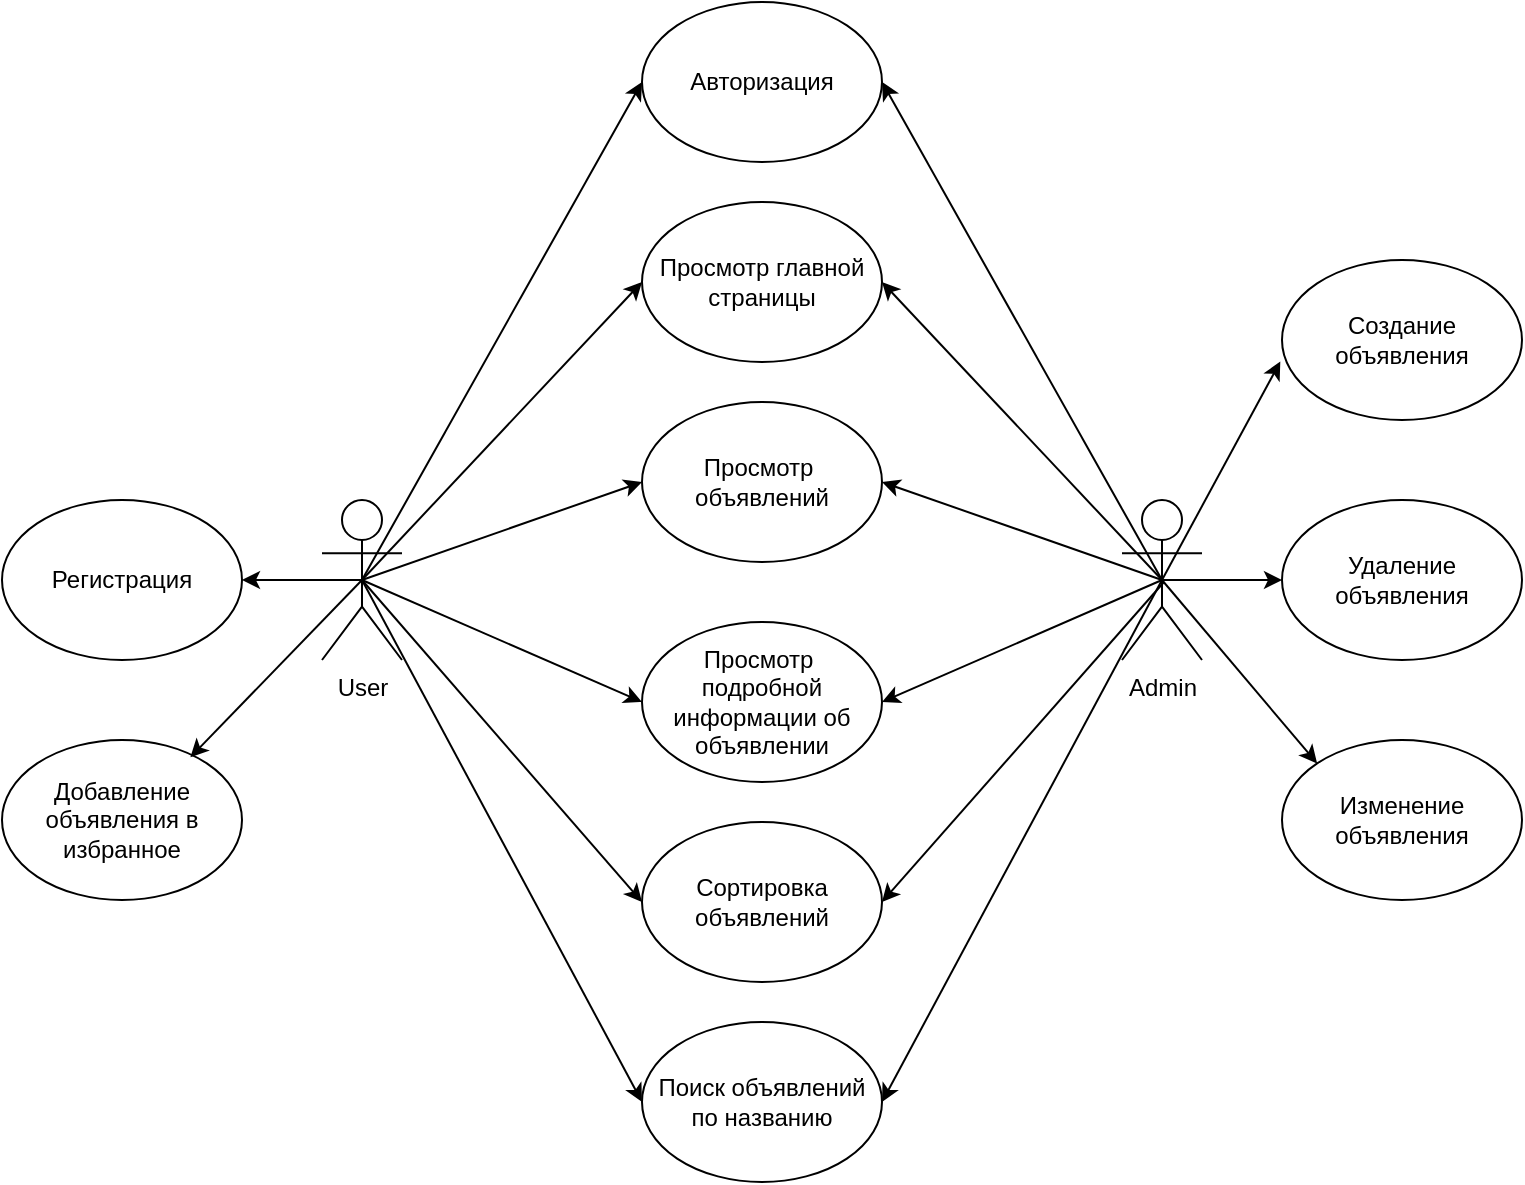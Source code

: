 <mxfile version="14.7.0" type="github">
  <diagram name="Page-1" id="e7e014a7-5840-1c2e-5031-d8a46d1fe8dd">
    <mxGraphModel dx="1185" dy="635" grid="0" gridSize="10" guides="1" tooltips="1" connect="1" arrows="1" fold="1" page="1" pageScale="1" pageWidth="1169" pageHeight="826" background="#FFFFFF" math="0" shadow="0">
      <root>
        <mxCell id="0" />
        <mxCell id="1" parent="0" />
        <mxCell id="R7esfnajXAWrdQgtue4j-41" value="User" style="shape=umlActor;verticalLabelPosition=bottom;verticalAlign=top;html=1;outlineConnect=0;" vertex="1" parent="1">
          <mxGeometry x="319" y="299" width="40" height="80" as="geometry" />
        </mxCell>
        <mxCell id="R7esfnajXAWrdQgtue4j-42" value="Admin&lt;br&gt;" style="shape=umlActor;verticalLabelPosition=bottom;verticalAlign=top;html=1;outlineConnect=0;" vertex="1" parent="1">
          <mxGeometry x="719" y="299" width="40" height="80" as="geometry" />
        </mxCell>
        <mxCell id="R7esfnajXAWrdQgtue4j-43" value="Авторизация" style="ellipse;whiteSpace=wrap;html=1;" vertex="1" parent="1">
          <mxGeometry x="479" y="50" width="120" height="80" as="geometry" />
        </mxCell>
        <mxCell id="R7esfnajXAWrdQgtue4j-44" value="Регистрация" style="ellipse;whiteSpace=wrap;html=1;" vertex="1" parent="1">
          <mxGeometry x="159" y="299" width="120" height="80" as="geometry" />
        </mxCell>
        <mxCell id="R7esfnajXAWrdQgtue4j-49" value="Просмотр главной страницы" style="ellipse;whiteSpace=wrap;html=1;" vertex="1" parent="1">
          <mxGeometry x="479" y="150" width="120" height="80" as="geometry" />
        </mxCell>
        <mxCell id="R7esfnajXAWrdQgtue4j-51" value="" style="endArrow=classic;html=1;exitX=0.5;exitY=0.5;exitDx=0;exitDy=0;exitPerimeter=0;entryX=1;entryY=0.5;entryDx=0;entryDy=0;" edge="1" parent="1" source="R7esfnajXAWrdQgtue4j-41" target="R7esfnajXAWrdQgtue4j-44">
          <mxGeometry width="50" height="50" relative="1" as="geometry">
            <mxPoint x="559" y="269" as="sourcePoint" />
            <mxPoint x="609" y="219" as="targetPoint" />
          </mxGeometry>
        </mxCell>
        <mxCell id="R7esfnajXAWrdQgtue4j-52" value="" style="endArrow=classic;html=1;entryX=0;entryY=0.5;entryDx=0;entryDy=0;exitX=0.5;exitY=0.5;exitDx=0;exitDy=0;exitPerimeter=0;" edge="1" parent="1" source="R7esfnajXAWrdQgtue4j-41" target="R7esfnajXAWrdQgtue4j-43">
          <mxGeometry width="50" height="50" relative="1" as="geometry">
            <mxPoint x="559" y="269" as="sourcePoint" />
            <mxPoint x="609" y="219" as="targetPoint" />
          </mxGeometry>
        </mxCell>
        <mxCell id="R7esfnajXAWrdQgtue4j-53" value="" style="endArrow=classic;html=1;entryX=1;entryY=0.5;entryDx=0;entryDy=0;exitX=0.5;exitY=0.5;exitDx=0;exitDy=0;exitPerimeter=0;" edge="1" parent="1" source="R7esfnajXAWrdQgtue4j-42" target="R7esfnajXAWrdQgtue4j-43">
          <mxGeometry width="50" height="50" relative="1" as="geometry">
            <mxPoint x="559" y="269" as="sourcePoint" />
            <mxPoint x="609" y="219" as="targetPoint" />
          </mxGeometry>
        </mxCell>
        <mxCell id="R7esfnajXAWrdQgtue4j-54" value="" style="endArrow=classic;html=1;exitX=0.5;exitY=0.5;exitDx=0;exitDy=0;exitPerimeter=0;entryX=1;entryY=0.5;entryDx=0;entryDy=0;" edge="1" parent="1" source="R7esfnajXAWrdQgtue4j-42" target="R7esfnajXAWrdQgtue4j-49">
          <mxGeometry width="50" height="50" relative="1" as="geometry">
            <mxPoint x="559" y="389" as="sourcePoint" />
            <mxPoint x="459" y="419" as="targetPoint" />
          </mxGeometry>
        </mxCell>
        <mxCell id="R7esfnajXAWrdQgtue4j-55" value="" style="endArrow=classic;html=1;exitX=0.5;exitY=0.5;exitDx=0;exitDy=0;exitPerimeter=0;entryX=0;entryY=0.5;entryDx=0;entryDy=0;" edge="1" parent="1" source="R7esfnajXAWrdQgtue4j-41" target="R7esfnajXAWrdQgtue4j-49">
          <mxGeometry width="50" height="50" relative="1" as="geometry">
            <mxPoint x="559" y="389" as="sourcePoint" />
            <mxPoint x="539" y="419" as="targetPoint" />
          </mxGeometry>
        </mxCell>
        <mxCell id="R7esfnajXAWrdQgtue4j-56" value="Просмотр&amp;nbsp; объявлений" style="ellipse;whiteSpace=wrap;html=1;" vertex="1" parent="1">
          <mxGeometry x="479" y="250" width="120" height="80" as="geometry" />
        </mxCell>
        <mxCell id="R7esfnajXAWrdQgtue4j-57" value="" style="endArrow=classic;html=1;entryX=0;entryY=0.5;entryDx=0;entryDy=0;" edge="1" parent="1" target="R7esfnajXAWrdQgtue4j-56">
          <mxGeometry width="50" height="50" relative="1" as="geometry">
            <mxPoint x="339" y="339" as="sourcePoint" />
            <mxPoint x="509" y="349" as="targetPoint" />
          </mxGeometry>
        </mxCell>
        <mxCell id="R7esfnajXAWrdQgtue4j-58" value="" style="endArrow=classic;html=1;entryX=1;entryY=0.5;entryDx=0;entryDy=0;exitX=0.5;exitY=0.5;exitDx=0;exitDy=0;exitPerimeter=0;" edge="1" parent="1" source="R7esfnajXAWrdQgtue4j-42" target="R7esfnajXAWrdQgtue4j-56">
          <mxGeometry width="50" height="50" relative="1" as="geometry">
            <mxPoint x="349" y="349.0" as="sourcePoint" />
            <mxPoint x="489" y="389.0" as="targetPoint" />
          </mxGeometry>
        </mxCell>
        <mxCell id="R7esfnajXAWrdQgtue4j-59" value="Просмотр&amp;nbsp; подробной информации об объявлении" style="ellipse;whiteSpace=wrap;html=1;" vertex="1" parent="1">
          <mxGeometry x="479" y="360" width="120" height="80" as="geometry" />
        </mxCell>
        <mxCell id="R7esfnajXAWrdQgtue4j-60" value="" style="endArrow=classic;html=1;entryX=0;entryY=0.5;entryDx=0;entryDy=0;" edge="1" parent="1" target="R7esfnajXAWrdQgtue4j-59">
          <mxGeometry width="50" height="50" relative="1" as="geometry">
            <mxPoint x="339" y="339" as="sourcePoint" />
            <mxPoint x="509" y="329" as="targetPoint" />
          </mxGeometry>
        </mxCell>
        <mxCell id="R7esfnajXAWrdQgtue4j-61" value="" style="endArrow=classic;html=1;entryX=1;entryY=0.5;entryDx=0;entryDy=0;exitX=0.5;exitY=0.5;exitDx=0;exitDy=0;exitPerimeter=0;" edge="1" parent="1" source="R7esfnajXAWrdQgtue4j-42" target="R7esfnajXAWrdQgtue4j-59">
          <mxGeometry width="50" height="50" relative="1" as="geometry">
            <mxPoint x="349" y="349.0" as="sourcePoint" />
            <mxPoint x="489" y="509" as="targetPoint" />
          </mxGeometry>
        </mxCell>
        <mxCell id="R7esfnajXAWrdQgtue4j-62" value="Добавление объявления в избранное" style="ellipse;whiteSpace=wrap;html=1;" vertex="1" parent="1">
          <mxGeometry x="159" y="419" width="120" height="80" as="geometry" />
        </mxCell>
        <mxCell id="R7esfnajXAWrdQgtue4j-63" value="" style="endArrow=classic;html=1;entryX=0.785;entryY=0.108;entryDx=0;entryDy=0;entryPerimeter=0;" edge="1" parent="1" target="R7esfnajXAWrdQgtue4j-62">
          <mxGeometry width="50" height="50" relative="1" as="geometry">
            <mxPoint x="339" y="339" as="sourcePoint" />
            <mxPoint x="499" y="419" as="targetPoint" />
          </mxGeometry>
        </mxCell>
        <mxCell id="R7esfnajXAWrdQgtue4j-64" value="Изменение объявления" style="ellipse;whiteSpace=wrap;html=1;" vertex="1" parent="1">
          <mxGeometry x="799" y="419" width="120" height="80" as="geometry" />
        </mxCell>
        <mxCell id="R7esfnajXAWrdQgtue4j-65" value="" style="endArrow=classic;html=1;entryX=0;entryY=0;entryDx=0;entryDy=0;exitX=0.5;exitY=0.5;exitDx=0;exitDy=0;exitPerimeter=0;" edge="1" parent="1" source="R7esfnajXAWrdQgtue4j-42" target="R7esfnajXAWrdQgtue4j-64">
          <mxGeometry width="50" height="50" relative="1" as="geometry">
            <mxPoint x="579" y="399" as="sourcePoint" />
            <mxPoint x="629" y="349" as="targetPoint" />
          </mxGeometry>
        </mxCell>
        <mxCell id="R7esfnajXAWrdQgtue4j-66" value="Удаление объявления" style="ellipse;whiteSpace=wrap;html=1;" vertex="1" parent="1">
          <mxGeometry x="799" y="299" width="120" height="80" as="geometry" />
        </mxCell>
        <mxCell id="R7esfnajXAWrdQgtue4j-67" value="" style="endArrow=classic;html=1;entryX=0;entryY=0.5;entryDx=0;entryDy=0;" edge="1" parent="1" target="R7esfnajXAWrdQgtue4j-66">
          <mxGeometry width="50" height="50" relative="1" as="geometry">
            <mxPoint x="739" y="339" as="sourcePoint" />
            <mxPoint x="819" y="219" as="targetPoint" />
          </mxGeometry>
        </mxCell>
        <mxCell id="R7esfnajXAWrdQgtue4j-68" value="Создание объявления" style="ellipse;whiteSpace=wrap;html=1;" vertex="1" parent="1">
          <mxGeometry x="799" y="179" width="120" height="80" as="geometry" />
        </mxCell>
        <mxCell id="R7esfnajXAWrdQgtue4j-69" value="" style="endArrow=classic;html=1;entryX=-0.007;entryY=0.635;entryDx=0;entryDy=0;entryPerimeter=0;exitX=0.5;exitY=0.5;exitDx=0;exitDy=0;exitPerimeter=0;" edge="1" parent="1" source="R7esfnajXAWrdQgtue4j-42" target="R7esfnajXAWrdQgtue4j-68">
          <mxGeometry width="50" height="50" relative="1" as="geometry">
            <mxPoint x="579" y="349" as="sourcePoint" />
            <mxPoint x="629" y="299" as="targetPoint" />
          </mxGeometry>
        </mxCell>
        <mxCell id="R7esfnajXAWrdQgtue4j-70" value="Сортировка объявлений" style="ellipse;whiteSpace=wrap;html=1;" vertex="1" parent="1">
          <mxGeometry x="479" y="460" width="120" height="80" as="geometry" />
        </mxCell>
        <mxCell id="R7esfnajXAWrdQgtue4j-71" value="Поиск объявлений по названию" style="ellipse;whiteSpace=wrap;html=1;" vertex="1" parent="1">
          <mxGeometry x="479" y="560" width="120" height="80" as="geometry" />
        </mxCell>
        <mxCell id="R7esfnajXAWrdQgtue4j-72" value="" style="endArrow=classic;html=1;entryX=1;entryY=0.5;entryDx=0;entryDy=0;" edge="1" parent="1" target="R7esfnajXAWrdQgtue4j-70">
          <mxGeometry width="50" height="50" relative="1" as="geometry">
            <mxPoint x="740" y="340" as="sourcePoint" />
            <mxPoint x="630" y="370" as="targetPoint" />
          </mxGeometry>
        </mxCell>
        <mxCell id="R7esfnajXAWrdQgtue4j-73" value="" style="endArrow=classic;html=1;entryX=1;entryY=0.5;entryDx=0;entryDy=0;exitX=0.5;exitY=0.5;exitDx=0;exitDy=0;exitPerimeter=0;" edge="1" parent="1" source="R7esfnajXAWrdQgtue4j-42" target="R7esfnajXAWrdQgtue4j-71">
          <mxGeometry width="50" height="50" relative="1" as="geometry">
            <mxPoint x="660" y="560" as="sourcePoint" />
            <mxPoint x="610" y="620" as="targetPoint" />
          </mxGeometry>
        </mxCell>
        <mxCell id="R7esfnajXAWrdQgtue4j-74" value="" style="endArrow=classic;html=1;entryX=0;entryY=0.5;entryDx=0;entryDy=0;exitX=0.5;exitY=0.5;exitDx=0;exitDy=0;exitPerimeter=0;" edge="1" parent="1" source="R7esfnajXAWrdQgtue4j-41" target="R7esfnajXAWrdQgtue4j-70">
          <mxGeometry width="50" height="50" relative="1" as="geometry">
            <mxPoint x="420" y="540" as="sourcePoint" />
            <mxPoint x="470" y="490" as="targetPoint" />
          </mxGeometry>
        </mxCell>
        <mxCell id="R7esfnajXAWrdQgtue4j-75" value="" style="endArrow=classic;html=1;entryX=0;entryY=0.5;entryDx=0;entryDy=0;exitX=0.5;exitY=0.5;exitDx=0;exitDy=0;exitPerimeter=0;" edge="1" parent="1" source="R7esfnajXAWrdQgtue4j-41" target="R7esfnajXAWrdQgtue4j-71">
          <mxGeometry width="50" height="50" relative="1" as="geometry">
            <mxPoint x="390" y="580" as="sourcePoint" />
            <mxPoint x="440" y="530" as="targetPoint" />
          </mxGeometry>
        </mxCell>
      </root>
    </mxGraphModel>
  </diagram>
</mxfile>
